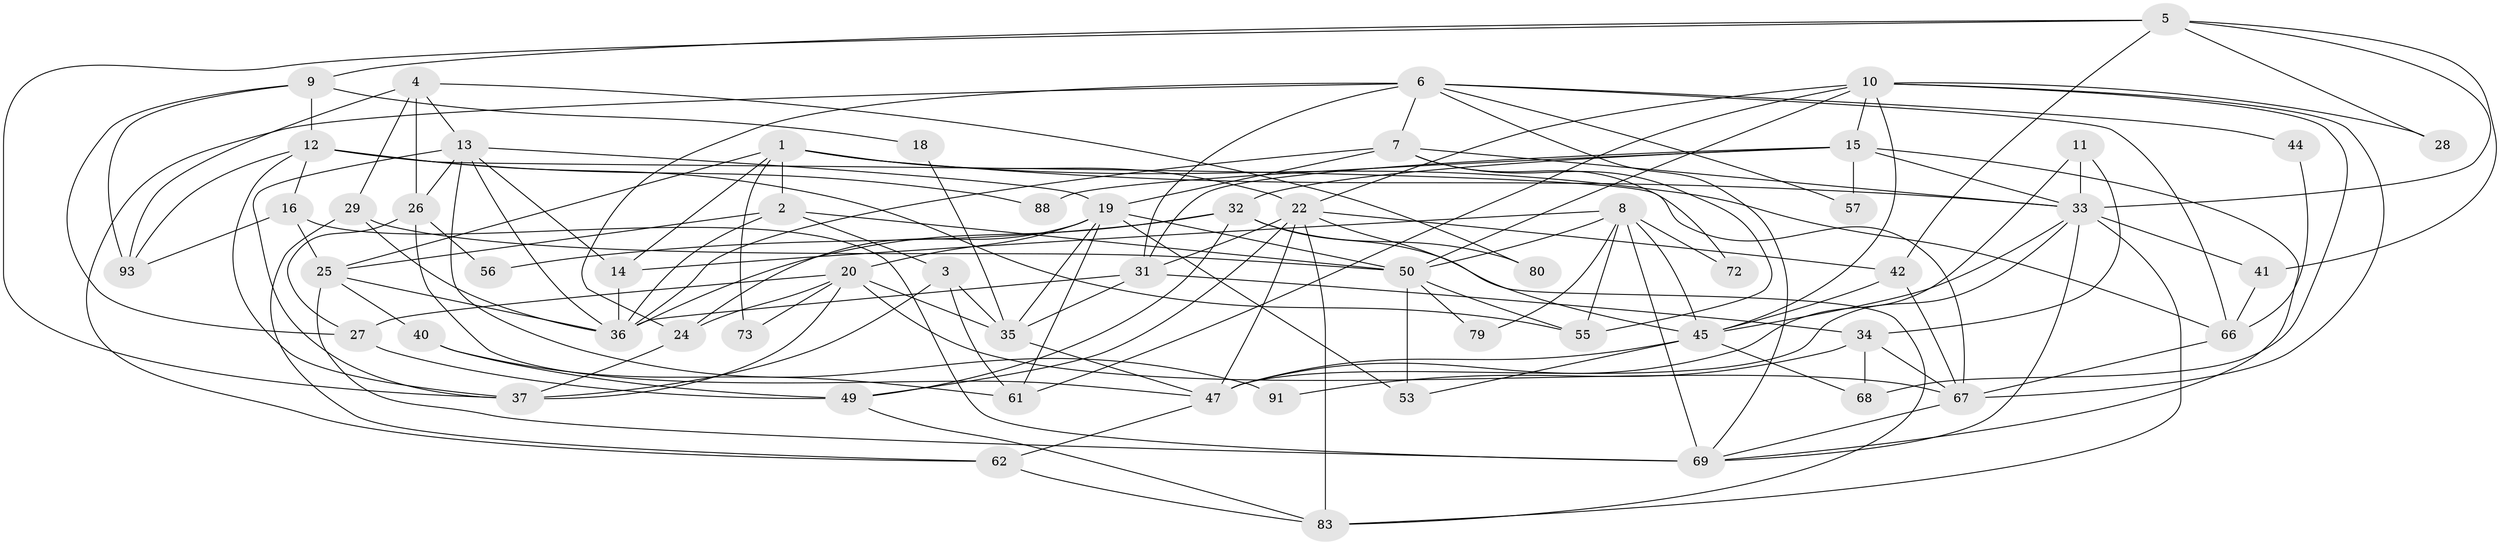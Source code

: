 // original degree distribution, {6: 0.0967741935483871, 5: 0.1827956989247312, 4: 0.34408602150537637, 3: 0.1935483870967742, 2: 0.15053763440860216, 8: 0.021505376344086023, 7: 0.010752688172043012}
// Generated by graph-tools (version 1.1) at 2025/41/03/06/25 10:41:55]
// undirected, 59 vertices, 146 edges
graph export_dot {
graph [start="1"]
  node [color=gray90,style=filled];
  1 [super="+23"];
  2;
  3 [super="+21"];
  4 [super="+52"];
  5 [super="+48"];
  6 [super="+51"];
  7 [super="+30"];
  8 [super="+65"];
  9 [super="+60"];
  10 [super="+17"];
  11;
  12 [super="+74"];
  13 [super="+84"];
  14;
  15 [super="+58"];
  16;
  18;
  19 [super="+38"];
  20 [super="+86"];
  22 [super="+46"];
  24 [super="+43"];
  25 [super="+81"];
  26 [super="+85"];
  27;
  28;
  29 [super="+39"];
  31 [super="+59"];
  32 [super="+64"];
  33 [super="+70"];
  34 [super="+89"];
  35 [super="+77"];
  36 [super="+87"];
  37 [super="+54"];
  40;
  41;
  42;
  44;
  45 [super="+90"];
  47 [super="+82"];
  49;
  50 [super="+76"];
  53 [super="+63"];
  55;
  56;
  57;
  61;
  62 [super="+75"];
  66 [super="+71"];
  67 [super="+78"];
  68;
  69 [super="+92"];
  72;
  73;
  79;
  80;
  83;
  88;
  91;
  93;
  1 -- 33;
  1 -- 22;
  1 -- 14;
  1 -- 25;
  1 -- 73;
  1 -- 2;
  1 -- 66;
  2 -- 3 [weight=2];
  2 -- 25;
  2 -- 36;
  2 -- 50;
  3 -- 61;
  3 -- 35;
  3 -- 37;
  4 -- 26 [weight=2];
  4 -- 13;
  4 -- 93;
  4 -- 29;
  4 -- 80;
  5 -- 42;
  5 -- 37;
  5 -- 41;
  5 -- 28;
  5 -- 33;
  5 -- 9;
  6 -- 7;
  6 -- 62;
  6 -- 69;
  6 -- 24;
  6 -- 57;
  6 -- 44;
  6 -- 31;
  6 -- 66;
  7 -- 36;
  7 -- 55;
  7 -- 72;
  7 -- 33;
  7 -- 19;
  8 -- 50;
  8 -- 45;
  8 -- 72;
  8 -- 79;
  8 -- 14;
  8 -- 55;
  8 -- 69;
  9 -- 93;
  9 -- 18;
  9 -- 27;
  9 -- 12;
  10 -- 45;
  10 -- 50;
  10 -- 22;
  10 -- 67;
  10 -- 68;
  10 -- 28;
  10 -- 61;
  10 -- 15;
  11 -- 34;
  11 -- 47;
  11 -- 33;
  12 -- 55;
  12 -- 16;
  12 -- 88;
  12 -- 93;
  12 -- 67;
  12 -- 37;
  13 -- 14;
  13 -- 26 [weight=2];
  13 -- 19;
  13 -- 36;
  13 -- 37;
  13 -- 91;
  14 -- 36;
  15 -- 57;
  15 -- 33;
  15 -- 32;
  15 -- 88;
  15 -- 31;
  15 -- 69;
  16 -- 93;
  16 -- 25;
  16 -- 69;
  18 -- 35;
  19 -- 35;
  19 -- 53;
  19 -- 50;
  19 -- 20;
  19 -- 61;
  19 -- 24;
  20 -- 73;
  20 -- 35;
  20 -- 67;
  20 -- 24;
  20 -- 27;
  20 -- 37;
  22 -- 47;
  22 -- 42;
  22 -- 31;
  22 -- 49;
  22 -- 83;
  22 -- 45;
  24 -- 37;
  25 -- 69 [weight=2];
  25 -- 36;
  25 -- 40;
  26 -- 56;
  26 -- 47;
  26 -- 27;
  27 -- 49;
  29 -- 36;
  29 -- 50;
  29 -- 62;
  31 -- 36;
  31 -- 34;
  31 -- 35;
  32 -- 49;
  32 -- 56;
  32 -- 80;
  32 -- 83;
  32 -- 36;
  33 -- 41;
  33 -- 47;
  33 -- 83;
  33 -- 45;
  33 -- 69;
  34 -- 68;
  34 -- 91;
  34 -- 67;
  35 -- 47;
  40 -- 61;
  40 -- 49;
  41 -- 66;
  42 -- 67;
  42 -- 45;
  44 -- 66;
  45 -- 47;
  45 -- 68;
  45 -- 53;
  47 -- 62;
  49 -- 83;
  50 -- 55;
  50 -- 79;
  50 -- 53;
  62 -- 83;
  66 -- 67;
  67 -- 69;
}
